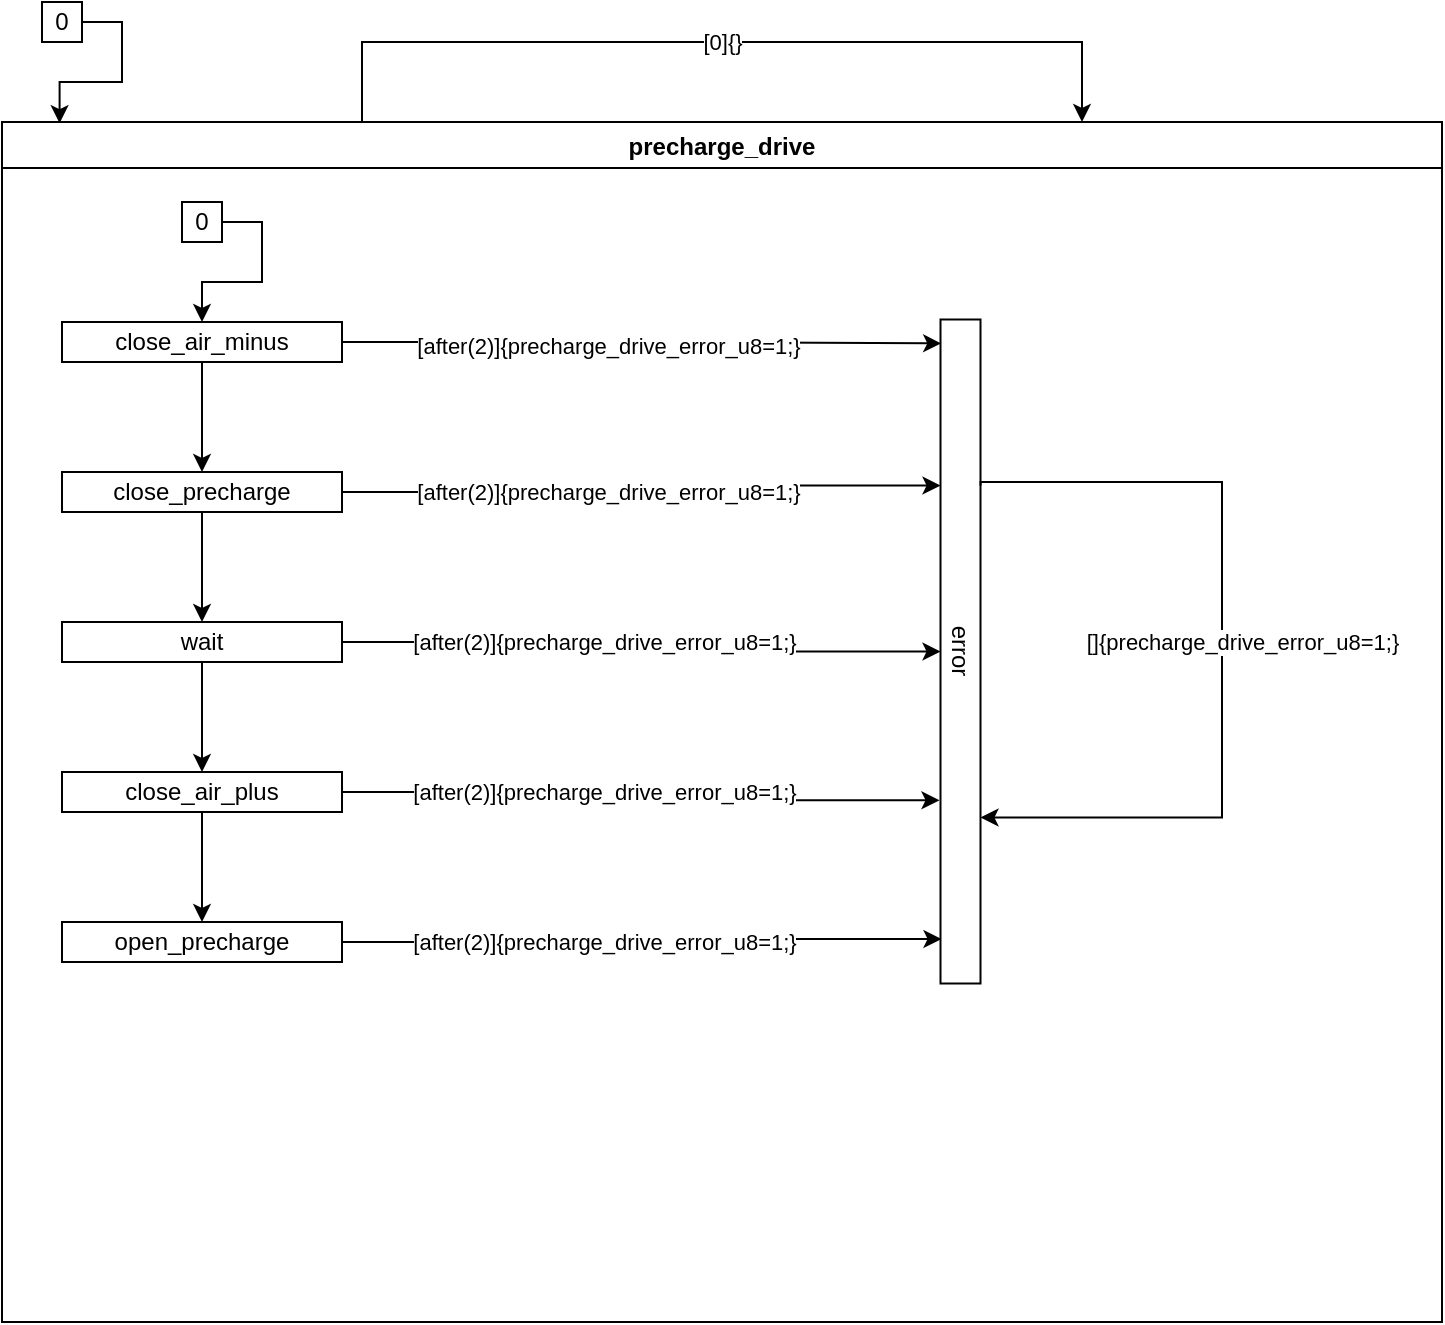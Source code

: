 <mxfile version="17.4.4" type="github">
  <diagram id="lIlviWQBLWVIYCWAqPnO" name="Page-1">
    <mxGraphModel dx="1038" dy="536" grid="1" gridSize="10" guides="1" tooltips="1" connect="1" arrows="1" fold="1" page="1" pageScale="1" pageWidth="850" pageHeight="1100" math="0" shadow="0">
      <root>
        <mxCell id="0" />
        <mxCell id="1" parent="0" />
        <mxCell id="b6JeTXdj_3USF9PYqRqT-2" style="edgeStyle=orthogonalEdgeStyle;rounded=0;orthogonalLoop=1;jettySize=auto;html=1;exitX=1;exitY=0.5;exitDx=0;exitDy=0;entryX=0.04;entryY=0.001;entryDx=0;entryDy=0;entryPerimeter=0;" parent="1" source="xVcgmiRq6rrFuZcpqfcI-1" target="xVcgmiRq6rrFuZcpqfcI-3" edge="1">
          <mxGeometry relative="1" as="geometry" />
        </mxCell>
        <mxCell id="xVcgmiRq6rrFuZcpqfcI-1" value="0" style="rounded=0;whiteSpace=wrap;html=1;" parent="1" vertex="1">
          <mxGeometry x="260" y="10" width="20" height="20" as="geometry" />
        </mxCell>
        <mxCell id="xVcgmiRq6rrFuZcpqfcI-3" value="precharge_drive" style="swimlane;expand=0;" parent="1" vertex="1">
          <mxGeometry x="240" y="70" width="720" height="600" as="geometry">
            <mxRectangle x="240" y="70" width="720" height="23" as="alternateBounds" />
          </mxGeometry>
        </mxCell>
        <mxCell id="b6JeTXdj_3USF9PYqRqT-7" style="edgeStyle=orthogonalEdgeStyle;rounded=0;orthogonalLoop=1;jettySize=auto;html=1;exitX=1;exitY=0.5;exitDx=0;exitDy=0;entryX=0.5;entryY=0;entryDx=0;entryDy=0;" parent="xVcgmiRq6rrFuZcpqfcI-3" source="xVcgmiRq6rrFuZcpqfcI-47" target="xVcgmiRq6rrFuZcpqfcI-49" edge="1">
          <mxGeometry relative="1" as="geometry" />
        </mxCell>
        <mxCell id="xVcgmiRq6rrFuZcpqfcI-47" value="0" style="rounded=0;whiteSpace=wrap;html=1;" parent="xVcgmiRq6rrFuZcpqfcI-3" vertex="1">
          <mxGeometry x="90" y="40" width="20" height="20" as="geometry" />
        </mxCell>
        <mxCell id="xVcgmiRq6rrFuZcpqfcI-56" style="edgeStyle=orthogonalEdgeStyle;rounded=0;orthogonalLoop=1;jettySize=auto;html=1;exitX=0.5;exitY=1;exitDx=0;exitDy=0;entryX=0.5;entryY=0;entryDx=0;entryDy=0;" parent="xVcgmiRq6rrFuZcpqfcI-3" source="xVcgmiRq6rrFuZcpqfcI-49" target="xVcgmiRq6rrFuZcpqfcI-50" edge="1">
          <mxGeometry relative="1" as="geometry" />
        </mxCell>
        <mxCell id="b6JeTXdj_3USF9PYqRqT-4" style="edgeStyle=orthogonalEdgeStyle;rounded=0;orthogonalLoop=1;jettySize=auto;html=1;exitX=1;exitY=0.5;exitDx=0;exitDy=0;entryX=0.036;entryY=0.983;entryDx=0;entryDy=0;entryPerimeter=0;" parent="xVcgmiRq6rrFuZcpqfcI-3" source="xVcgmiRq6rrFuZcpqfcI-49" target="xVcgmiRq6rrFuZcpqfcI-61" edge="1">
          <mxGeometry relative="1" as="geometry" />
        </mxCell>
        <mxCell id="b6JeTXdj_3USF9PYqRqT-6" value="[after(2)]{precharge_drive_error_u8=1;}" style="edgeLabel;html=1;align=center;verticalAlign=middle;resizable=0;points=[];" parent="b6JeTXdj_3USF9PYqRqT-4" vertex="1" connectable="0">
          <mxGeometry x="-0.117" y="-2" relative="1" as="geometry">
            <mxPoint as="offset" />
          </mxGeometry>
        </mxCell>
        <mxCell id="xVcgmiRq6rrFuZcpqfcI-49" value="close_air_minus" style="rounded=0;whiteSpace=wrap;html=1;" parent="xVcgmiRq6rrFuZcpqfcI-3" vertex="1">
          <mxGeometry x="30" y="100" width="140" height="20" as="geometry" />
        </mxCell>
        <mxCell id="xVcgmiRq6rrFuZcpqfcI-57" style="edgeStyle=orthogonalEdgeStyle;rounded=0;orthogonalLoop=1;jettySize=auto;html=1;exitX=0.5;exitY=1;exitDx=0;exitDy=0;entryX=0.5;entryY=0;entryDx=0;entryDy=0;" parent="xVcgmiRq6rrFuZcpqfcI-3" source="xVcgmiRq6rrFuZcpqfcI-50" target="xVcgmiRq6rrFuZcpqfcI-51" edge="1">
          <mxGeometry relative="1" as="geometry" />
        </mxCell>
        <mxCell id="b6JeTXdj_3USF9PYqRqT-3" style="edgeStyle=orthogonalEdgeStyle;rounded=0;orthogonalLoop=1;jettySize=auto;html=1;exitX=1;exitY=0.5;exitDx=0;exitDy=0;entryX=0.25;entryY=1;entryDx=0;entryDy=0;" parent="xVcgmiRq6rrFuZcpqfcI-3" source="xVcgmiRq6rrFuZcpqfcI-50" target="xVcgmiRq6rrFuZcpqfcI-61" edge="1">
          <mxGeometry relative="1" as="geometry" />
        </mxCell>
        <mxCell id="b6JeTXdj_3USF9PYqRqT-5" value="[after(2)]{precharge_drive_error_u8=1;}" style="edgeLabel;html=1;align=center;verticalAlign=middle;resizable=0;points=[];" parent="b6JeTXdj_3USF9PYqRqT-3" vertex="1" connectable="0">
          <mxGeometry x="-0.124" relative="1" as="geometry">
            <mxPoint as="offset" />
          </mxGeometry>
        </mxCell>
        <mxCell id="xVcgmiRq6rrFuZcpqfcI-50" value="close_precharge" style="rounded=0;whiteSpace=wrap;html=1;" parent="xVcgmiRq6rrFuZcpqfcI-3" vertex="1">
          <mxGeometry x="30" y="175" width="140" height="20" as="geometry" />
        </mxCell>
        <mxCell id="xVcgmiRq6rrFuZcpqfcI-58" style="edgeStyle=orthogonalEdgeStyle;rounded=0;orthogonalLoop=1;jettySize=auto;html=1;exitX=0.5;exitY=1;exitDx=0;exitDy=0;entryX=0.5;entryY=0;entryDx=0;entryDy=0;" parent="xVcgmiRq6rrFuZcpqfcI-3" source="xVcgmiRq6rrFuZcpqfcI-51" target="xVcgmiRq6rrFuZcpqfcI-52" edge="1">
          <mxGeometry relative="1" as="geometry" />
        </mxCell>
        <mxCell id="xVcgmiRq6rrFuZcpqfcI-67" style="edgeStyle=orthogonalEdgeStyle;rounded=0;orthogonalLoop=1;jettySize=auto;html=1;exitX=1;exitY=0.5;exitDx=0;exitDy=0;entryX=0.5;entryY=1;entryDx=0;entryDy=0;" parent="xVcgmiRq6rrFuZcpqfcI-3" source="xVcgmiRq6rrFuZcpqfcI-51" target="xVcgmiRq6rrFuZcpqfcI-61" edge="1">
          <mxGeometry relative="1" as="geometry" />
        </mxCell>
        <mxCell id="xVcgmiRq6rrFuZcpqfcI-77" value="[after(2)]{precharge_drive_error_u8=1;}" style="edgeLabel;html=1;align=center;verticalAlign=middle;resizable=0;points=[];" parent="xVcgmiRq6rrFuZcpqfcI-67" vertex="1" connectable="0">
          <mxGeometry x="-0.145" relative="1" as="geometry">
            <mxPoint x="1" as="offset" />
          </mxGeometry>
        </mxCell>
        <mxCell id="xVcgmiRq6rrFuZcpqfcI-51" value="wait" style="rounded=0;whiteSpace=wrap;html=1;" parent="xVcgmiRq6rrFuZcpqfcI-3" vertex="1">
          <mxGeometry x="30" y="250" width="140" height="20" as="geometry" />
        </mxCell>
        <mxCell id="xVcgmiRq6rrFuZcpqfcI-59" style="edgeStyle=orthogonalEdgeStyle;rounded=0;orthogonalLoop=1;jettySize=auto;html=1;exitX=0.5;exitY=1;exitDx=0;exitDy=0;entryX=0.5;entryY=0;entryDx=0;entryDy=0;" parent="xVcgmiRq6rrFuZcpqfcI-3" source="xVcgmiRq6rrFuZcpqfcI-52" target="xVcgmiRq6rrFuZcpqfcI-53" edge="1">
          <mxGeometry relative="1" as="geometry" />
        </mxCell>
        <mxCell id="xVcgmiRq6rrFuZcpqfcI-68" style="edgeStyle=orthogonalEdgeStyle;rounded=0;orthogonalLoop=1;jettySize=auto;html=1;exitX=1;exitY=0.5;exitDx=0;exitDy=0;entryX=0.724;entryY=1.025;entryDx=0;entryDy=0;entryPerimeter=0;" parent="xVcgmiRq6rrFuZcpqfcI-3" source="xVcgmiRq6rrFuZcpqfcI-52" target="xVcgmiRq6rrFuZcpqfcI-61" edge="1">
          <mxGeometry relative="1" as="geometry" />
        </mxCell>
        <mxCell id="xVcgmiRq6rrFuZcpqfcI-76" value="[after(2)]{precharge_drive_error_u8=1;}" style="edgeLabel;html=1;align=center;verticalAlign=middle;resizable=0;points=[];" parent="xVcgmiRq6rrFuZcpqfcI-68" vertex="1" connectable="0">
          <mxGeometry x="-0.67" y="-1" relative="1" as="geometry">
            <mxPoint x="81" y="-1" as="offset" />
          </mxGeometry>
        </mxCell>
        <mxCell id="xVcgmiRq6rrFuZcpqfcI-52" value="close_air_plus" style="rounded=0;whiteSpace=wrap;html=1;" parent="xVcgmiRq6rrFuZcpqfcI-3" vertex="1">
          <mxGeometry x="30" y="325" width="140" height="20" as="geometry" />
        </mxCell>
        <mxCell id="xVcgmiRq6rrFuZcpqfcI-69" style="edgeStyle=orthogonalEdgeStyle;rounded=0;orthogonalLoop=1;jettySize=auto;html=1;exitX=1;exitY=0.5;exitDx=0;exitDy=0;entryX=0.933;entryY=0.975;entryDx=0;entryDy=0;entryPerimeter=0;" parent="xVcgmiRq6rrFuZcpqfcI-3" source="xVcgmiRq6rrFuZcpqfcI-53" target="xVcgmiRq6rrFuZcpqfcI-61" edge="1">
          <mxGeometry relative="1" as="geometry" />
        </mxCell>
        <mxCell id="xVcgmiRq6rrFuZcpqfcI-73" value="[after(2)]{precharge_drive_error_u8=1;}" style="edgeLabel;html=1;align=center;verticalAlign=middle;resizable=0;points=[];" parent="xVcgmiRq6rrFuZcpqfcI-69" vertex="1" connectable="0">
          <mxGeometry x="-0.28" relative="1" as="geometry">
            <mxPoint x="22" as="offset" />
          </mxGeometry>
        </mxCell>
        <mxCell id="xVcgmiRq6rrFuZcpqfcI-53" value="open_precharge" style="rounded=0;whiteSpace=wrap;html=1;" parent="xVcgmiRq6rrFuZcpqfcI-3" vertex="1">
          <mxGeometry x="30" y="400" width="140" height="20" as="geometry" />
        </mxCell>
        <mxCell id="xVcgmiRq6rrFuZcpqfcI-61" value="error" style="rounded=0;whiteSpace=wrap;html=1;rotation=90;" parent="xVcgmiRq6rrFuZcpqfcI-3" vertex="1">
          <mxGeometry x="313.25" y="254.75" width="332" height="20" as="geometry" />
        </mxCell>
        <mxCell id="xVcgmiRq6rrFuZcpqfcI-71" style="edgeStyle=orthogonalEdgeStyle;rounded=0;orthogonalLoop=1;jettySize=auto;html=1;exitX=0.25;exitY=0;exitDx=0;exitDy=0;entryX=0.75;entryY=0;entryDx=0;entryDy=0;" parent="xVcgmiRq6rrFuZcpqfcI-3" source="xVcgmiRq6rrFuZcpqfcI-61" target="xVcgmiRq6rrFuZcpqfcI-61" edge="1">
          <mxGeometry relative="1" as="geometry">
            <Array as="points">
              <mxPoint x="489" y="180" />
              <mxPoint x="610" y="180" />
              <mxPoint x="610" y="348" />
            </Array>
          </mxGeometry>
        </mxCell>
        <mxCell id="xVcgmiRq6rrFuZcpqfcI-72" value="[]{precharge_drive_error_u8=1;}" style="edgeLabel;html=1;align=center;verticalAlign=middle;resizable=0;points=[];" parent="xVcgmiRq6rrFuZcpqfcI-71" vertex="1" connectable="0">
          <mxGeometry x="0.114" y="-1" relative="1" as="geometry">
            <mxPoint x="11" y="-27" as="offset" />
          </mxGeometry>
        </mxCell>
        <mxCell id="b6JeTXdj_3USF9PYqRqT-9" style="edgeStyle=orthogonalEdgeStyle;rounded=0;orthogonalLoop=1;jettySize=auto;html=1;exitX=0.25;exitY=0;exitDx=0;exitDy=0;entryX=0.75;entryY=0;entryDx=0;entryDy=0;" parent="1" source="xVcgmiRq6rrFuZcpqfcI-3" target="xVcgmiRq6rrFuZcpqfcI-3" edge="1">
          <mxGeometry relative="1" as="geometry">
            <Array as="points">
              <mxPoint x="420" y="30" />
              <mxPoint x="780" y="30" />
            </Array>
          </mxGeometry>
        </mxCell>
        <mxCell id="b6JeTXdj_3USF9PYqRqT-10" value="[0]{}" style="edgeLabel;html=1;align=center;verticalAlign=middle;resizable=0;points=[];" parent="b6JeTXdj_3USF9PYqRqT-9" vertex="1" connectable="0">
          <mxGeometry x="-0.126" y="1" relative="1" as="geometry">
            <mxPoint x="27" y="1" as="offset" />
          </mxGeometry>
        </mxCell>
      </root>
    </mxGraphModel>
  </diagram>
</mxfile>
